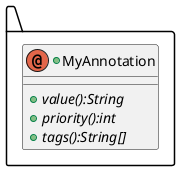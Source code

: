 @startuml
package .. {
	+annotation MyAnnotation{
	+{abstract}value():String
	+{abstract}priority():int
	+{abstract}tags():String[]
	}

}
@enduml